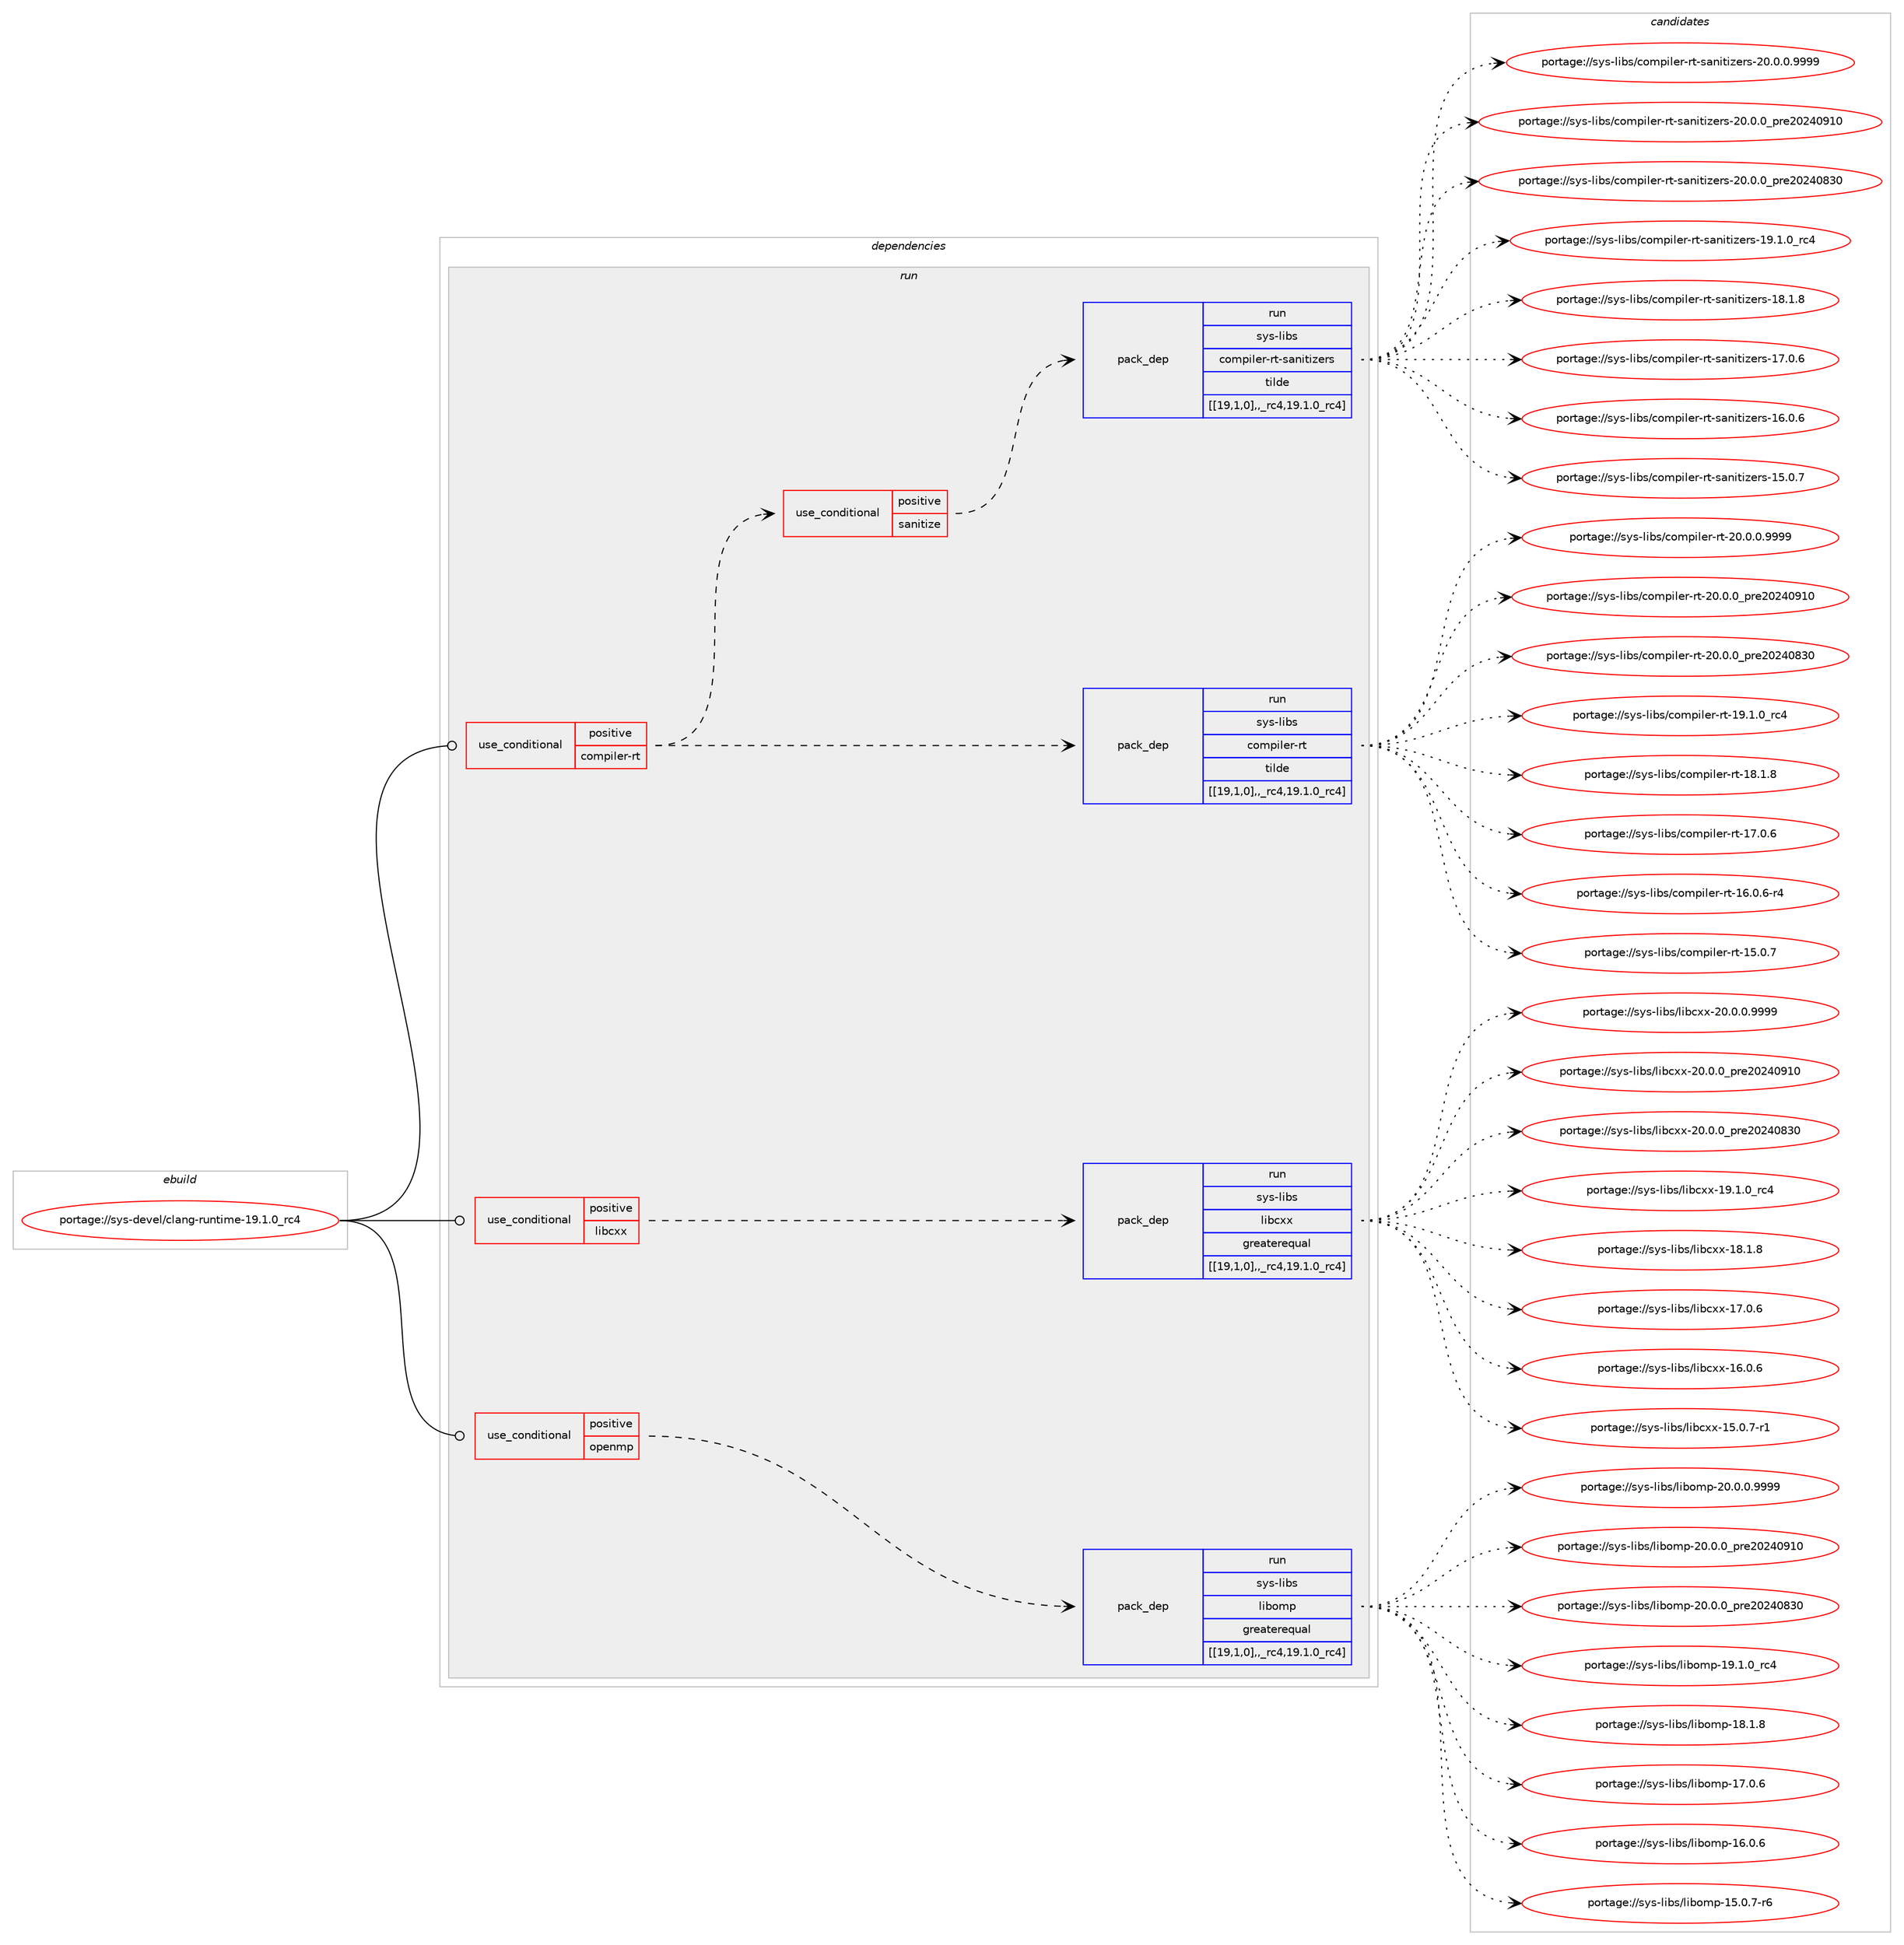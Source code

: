 digraph prolog {

# *************
# Graph options
# *************

newrank=true;
concentrate=true;
compound=true;
graph [rankdir=LR,fontname=Helvetica,fontsize=10,ranksep=1.5];#, ranksep=2.5, nodesep=0.2];
edge  [arrowhead=vee];
node  [fontname=Helvetica,fontsize=10];

# **********
# The ebuild
# **********

subgraph cluster_leftcol {
color=gray;
label=<<i>ebuild</i>>;
id [label="portage://sys-devel/clang-runtime-19.1.0_rc4", color=red, width=4, href="../sys-devel/clang-runtime-19.1.0_rc4.svg"];
}

# ****************
# The dependencies
# ****************

subgraph cluster_midcol {
color=gray;
label=<<i>dependencies</i>>;
subgraph cluster_compile {
fillcolor="#eeeeee";
style=filled;
label=<<i>compile</i>>;
}
subgraph cluster_compileandrun {
fillcolor="#eeeeee";
style=filled;
label=<<i>compile and run</i>>;
}
subgraph cluster_run {
fillcolor="#eeeeee";
style=filled;
label=<<i>run</i>>;
subgraph cond119672 {
dependency450811 [label=<<TABLE BORDER="0" CELLBORDER="1" CELLSPACING="0" CELLPADDING="4"><TR><TD ROWSPAN="3" CELLPADDING="10">use_conditional</TD></TR><TR><TD>positive</TD></TR><TR><TD>compiler-rt</TD></TR></TABLE>>, shape=none, color=red];
subgraph pack328054 {
dependency450812 [label=<<TABLE BORDER="0" CELLBORDER="1" CELLSPACING="0" CELLPADDING="4" WIDTH="220"><TR><TD ROWSPAN="6" CELLPADDING="30">pack_dep</TD></TR><TR><TD WIDTH="110">run</TD></TR><TR><TD>sys-libs</TD></TR><TR><TD>compiler-rt</TD></TR><TR><TD>tilde</TD></TR><TR><TD>[[19,1,0],,_rc4,19.1.0_rc4]</TD></TR></TABLE>>, shape=none, color=blue];
}
dependency450811:e -> dependency450812:w [weight=20,style="dashed",arrowhead="vee"];
subgraph cond119673 {
dependency450813 [label=<<TABLE BORDER="0" CELLBORDER="1" CELLSPACING="0" CELLPADDING="4"><TR><TD ROWSPAN="3" CELLPADDING="10">use_conditional</TD></TR><TR><TD>positive</TD></TR><TR><TD>sanitize</TD></TR></TABLE>>, shape=none, color=red];
subgraph pack328055 {
dependency450814 [label=<<TABLE BORDER="0" CELLBORDER="1" CELLSPACING="0" CELLPADDING="4" WIDTH="220"><TR><TD ROWSPAN="6" CELLPADDING="30">pack_dep</TD></TR><TR><TD WIDTH="110">run</TD></TR><TR><TD>sys-libs</TD></TR><TR><TD>compiler-rt-sanitizers</TD></TR><TR><TD>tilde</TD></TR><TR><TD>[[19,1,0],,_rc4,19.1.0_rc4]</TD></TR></TABLE>>, shape=none, color=blue];
}
dependency450813:e -> dependency450814:w [weight=20,style="dashed",arrowhead="vee"];
}
dependency450811:e -> dependency450813:w [weight=20,style="dashed",arrowhead="vee"];
}
id:e -> dependency450811:w [weight=20,style="solid",arrowhead="odot"];
subgraph cond119674 {
dependency450815 [label=<<TABLE BORDER="0" CELLBORDER="1" CELLSPACING="0" CELLPADDING="4"><TR><TD ROWSPAN="3" CELLPADDING="10">use_conditional</TD></TR><TR><TD>positive</TD></TR><TR><TD>libcxx</TD></TR></TABLE>>, shape=none, color=red];
subgraph pack328056 {
dependency450816 [label=<<TABLE BORDER="0" CELLBORDER="1" CELLSPACING="0" CELLPADDING="4" WIDTH="220"><TR><TD ROWSPAN="6" CELLPADDING="30">pack_dep</TD></TR><TR><TD WIDTH="110">run</TD></TR><TR><TD>sys-libs</TD></TR><TR><TD>libcxx</TD></TR><TR><TD>greaterequal</TD></TR><TR><TD>[[19,1,0],,_rc4,19.1.0_rc4]</TD></TR></TABLE>>, shape=none, color=blue];
}
dependency450815:e -> dependency450816:w [weight=20,style="dashed",arrowhead="vee"];
}
id:e -> dependency450815:w [weight=20,style="solid",arrowhead="odot"];
subgraph cond119675 {
dependency450817 [label=<<TABLE BORDER="0" CELLBORDER="1" CELLSPACING="0" CELLPADDING="4"><TR><TD ROWSPAN="3" CELLPADDING="10">use_conditional</TD></TR><TR><TD>positive</TD></TR><TR><TD>openmp</TD></TR></TABLE>>, shape=none, color=red];
subgraph pack328057 {
dependency450818 [label=<<TABLE BORDER="0" CELLBORDER="1" CELLSPACING="0" CELLPADDING="4" WIDTH="220"><TR><TD ROWSPAN="6" CELLPADDING="30">pack_dep</TD></TR><TR><TD WIDTH="110">run</TD></TR><TR><TD>sys-libs</TD></TR><TR><TD>libomp</TD></TR><TR><TD>greaterequal</TD></TR><TR><TD>[[19,1,0],,_rc4,19.1.0_rc4]</TD></TR></TABLE>>, shape=none, color=blue];
}
dependency450817:e -> dependency450818:w [weight=20,style="dashed",arrowhead="vee"];
}
id:e -> dependency450817:w [weight=20,style="solid",arrowhead="odot"];
}
}

# **************
# The candidates
# **************

subgraph cluster_choices {
rank=same;
color=gray;
label=<<i>candidates</i>>;

subgraph choice328054 {
color=black;
nodesep=1;
choice1151211154510810598115479911110911210510810111445114116455048464846484657575757 [label="portage://sys-libs/compiler-rt-20.0.0.9999", color=red, width=4,href="../sys-libs/compiler-rt-20.0.0.9999.svg"];
choice115121115451081059811547991111091121051081011144511411645504846484648951121141015048505248574948 [label="portage://sys-libs/compiler-rt-20.0.0_pre20240910", color=red, width=4,href="../sys-libs/compiler-rt-20.0.0_pre20240910.svg"];
choice115121115451081059811547991111091121051081011144511411645504846484648951121141015048505248565148 [label="portage://sys-libs/compiler-rt-20.0.0_pre20240830", color=red, width=4,href="../sys-libs/compiler-rt-20.0.0_pre20240830.svg"];
choice115121115451081059811547991111091121051081011144511411645495746494648951149952 [label="portage://sys-libs/compiler-rt-19.1.0_rc4", color=red, width=4,href="../sys-libs/compiler-rt-19.1.0_rc4.svg"];
choice115121115451081059811547991111091121051081011144511411645495646494656 [label="portage://sys-libs/compiler-rt-18.1.8", color=red, width=4,href="../sys-libs/compiler-rt-18.1.8.svg"];
choice115121115451081059811547991111091121051081011144511411645495546484654 [label="portage://sys-libs/compiler-rt-17.0.6", color=red, width=4,href="../sys-libs/compiler-rt-17.0.6.svg"];
choice1151211154510810598115479911110911210510810111445114116454954464846544511452 [label="portage://sys-libs/compiler-rt-16.0.6-r4", color=red, width=4,href="../sys-libs/compiler-rt-16.0.6-r4.svg"];
choice115121115451081059811547991111091121051081011144511411645495346484655 [label="portage://sys-libs/compiler-rt-15.0.7", color=red, width=4,href="../sys-libs/compiler-rt-15.0.7.svg"];
dependency450812:e -> choice1151211154510810598115479911110911210510810111445114116455048464846484657575757:w [style=dotted,weight="100"];
dependency450812:e -> choice115121115451081059811547991111091121051081011144511411645504846484648951121141015048505248574948:w [style=dotted,weight="100"];
dependency450812:e -> choice115121115451081059811547991111091121051081011144511411645504846484648951121141015048505248565148:w [style=dotted,weight="100"];
dependency450812:e -> choice115121115451081059811547991111091121051081011144511411645495746494648951149952:w [style=dotted,weight="100"];
dependency450812:e -> choice115121115451081059811547991111091121051081011144511411645495646494656:w [style=dotted,weight="100"];
dependency450812:e -> choice115121115451081059811547991111091121051081011144511411645495546484654:w [style=dotted,weight="100"];
dependency450812:e -> choice1151211154510810598115479911110911210510810111445114116454954464846544511452:w [style=dotted,weight="100"];
dependency450812:e -> choice115121115451081059811547991111091121051081011144511411645495346484655:w [style=dotted,weight="100"];
}
subgraph choice328055 {
color=black;
nodesep=1;
choice11512111545108105981154799111109112105108101114451141164511597110105116105122101114115455048464846484657575757 [label="portage://sys-libs/compiler-rt-sanitizers-20.0.0.9999", color=red, width=4,href="../sys-libs/compiler-rt-sanitizers-20.0.0.9999.svg"];
choice1151211154510810598115479911110911210510810111445114116451159711010511610512210111411545504846484648951121141015048505248574948 [label="portage://sys-libs/compiler-rt-sanitizers-20.0.0_pre20240910", color=red, width=4,href="../sys-libs/compiler-rt-sanitizers-20.0.0_pre20240910.svg"];
choice1151211154510810598115479911110911210510810111445114116451159711010511610512210111411545504846484648951121141015048505248565148 [label="portage://sys-libs/compiler-rt-sanitizers-20.0.0_pre20240830", color=red, width=4,href="../sys-libs/compiler-rt-sanitizers-20.0.0_pre20240830.svg"];
choice1151211154510810598115479911110911210510810111445114116451159711010511610512210111411545495746494648951149952 [label="portage://sys-libs/compiler-rt-sanitizers-19.1.0_rc4", color=red, width=4,href="../sys-libs/compiler-rt-sanitizers-19.1.0_rc4.svg"];
choice1151211154510810598115479911110911210510810111445114116451159711010511610512210111411545495646494656 [label="portage://sys-libs/compiler-rt-sanitizers-18.1.8", color=red, width=4,href="../sys-libs/compiler-rt-sanitizers-18.1.8.svg"];
choice1151211154510810598115479911110911210510810111445114116451159711010511610512210111411545495546484654 [label="portage://sys-libs/compiler-rt-sanitizers-17.0.6", color=red, width=4,href="../sys-libs/compiler-rt-sanitizers-17.0.6.svg"];
choice1151211154510810598115479911110911210510810111445114116451159711010511610512210111411545495446484654 [label="portage://sys-libs/compiler-rt-sanitizers-16.0.6", color=red, width=4,href="../sys-libs/compiler-rt-sanitizers-16.0.6.svg"];
choice1151211154510810598115479911110911210510810111445114116451159711010511610512210111411545495346484655 [label="portage://sys-libs/compiler-rt-sanitizers-15.0.7", color=red, width=4,href="../sys-libs/compiler-rt-sanitizers-15.0.7.svg"];
dependency450814:e -> choice11512111545108105981154799111109112105108101114451141164511597110105116105122101114115455048464846484657575757:w [style=dotted,weight="100"];
dependency450814:e -> choice1151211154510810598115479911110911210510810111445114116451159711010511610512210111411545504846484648951121141015048505248574948:w [style=dotted,weight="100"];
dependency450814:e -> choice1151211154510810598115479911110911210510810111445114116451159711010511610512210111411545504846484648951121141015048505248565148:w [style=dotted,weight="100"];
dependency450814:e -> choice1151211154510810598115479911110911210510810111445114116451159711010511610512210111411545495746494648951149952:w [style=dotted,weight="100"];
dependency450814:e -> choice1151211154510810598115479911110911210510810111445114116451159711010511610512210111411545495646494656:w [style=dotted,weight="100"];
dependency450814:e -> choice1151211154510810598115479911110911210510810111445114116451159711010511610512210111411545495546484654:w [style=dotted,weight="100"];
dependency450814:e -> choice1151211154510810598115479911110911210510810111445114116451159711010511610512210111411545495446484654:w [style=dotted,weight="100"];
dependency450814:e -> choice1151211154510810598115479911110911210510810111445114116451159711010511610512210111411545495346484655:w [style=dotted,weight="100"];
}
subgraph choice328056 {
color=black;
nodesep=1;
choice1151211154510810598115471081059899120120455048464846484657575757 [label="portage://sys-libs/libcxx-20.0.0.9999", color=red, width=4,href="../sys-libs/libcxx-20.0.0.9999.svg"];
choice115121115451081059811547108105989912012045504846484648951121141015048505248574948 [label="portage://sys-libs/libcxx-20.0.0_pre20240910", color=red, width=4,href="../sys-libs/libcxx-20.0.0_pre20240910.svg"];
choice115121115451081059811547108105989912012045504846484648951121141015048505248565148 [label="portage://sys-libs/libcxx-20.0.0_pre20240830", color=red, width=4,href="../sys-libs/libcxx-20.0.0_pre20240830.svg"];
choice115121115451081059811547108105989912012045495746494648951149952 [label="portage://sys-libs/libcxx-19.1.0_rc4", color=red, width=4,href="../sys-libs/libcxx-19.1.0_rc4.svg"];
choice115121115451081059811547108105989912012045495646494656 [label="portage://sys-libs/libcxx-18.1.8", color=red, width=4,href="../sys-libs/libcxx-18.1.8.svg"];
choice115121115451081059811547108105989912012045495546484654 [label="portage://sys-libs/libcxx-17.0.6", color=red, width=4,href="../sys-libs/libcxx-17.0.6.svg"];
choice115121115451081059811547108105989912012045495446484654 [label="portage://sys-libs/libcxx-16.0.6", color=red, width=4,href="../sys-libs/libcxx-16.0.6.svg"];
choice1151211154510810598115471081059899120120454953464846554511449 [label="portage://sys-libs/libcxx-15.0.7-r1", color=red, width=4,href="../sys-libs/libcxx-15.0.7-r1.svg"];
dependency450816:e -> choice1151211154510810598115471081059899120120455048464846484657575757:w [style=dotted,weight="100"];
dependency450816:e -> choice115121115451081059811547108105989912012045504846484648951121141015048505248574948:w [style=dotted,weight="100"];
dependency450816:e -> choice115121115451081059811547108105989912012045504846484648951121141015048505248565148:w [style=dotted,weight="100"];
dependency450816:e -> choice115121115451081059811547108105989912012045495746494648951149952:w [style=dotted,weight="100"];
dependency450816:e -> choice115121115451081059811547108105989912012045495646494656:w [style=dotted,weight="100"];
dependency450816:e -> choice115121115451081059811547108105989912012045495546484654:w [style=dotted,weight="100"];
dependency450816:e -> choice115121115451081059811547108105989912012045495446484654:w [style=dotted,weight="100"];
dependency450816:e -> choice1151211154510810598115471081059899120120454953464846554511449:w [style=dotted,weight="100"];
}
subgraph choice328057 {
color=black;
nodesep=1;
choice11512111545108105981154710810598111109112455048464846484657575757 [label="portage://sys-libs/libomp-20.0.0.9999", color=red, width=4,href="../sys-libs/libomp-20.0.0.9999.svg"];
choice1151211154510810598115471081059811110911245504846484648951121141015048505248574948 [label="portage://sys-libs/libomp-20.0.0_pre20240910", color=red, width=4,href="../sys-libs/libomp-20.0.0_pre20240910.svg"];
choice1151211154510810598115471081059811110911245504846484648951121141015048505248565148 [label="portage://sys-libs/libomp-20.0.0_pre20240830", color=red, width=4,href="../sys-libs/libomp-20.0.0_pre20240830.svg"];
choice1151211154510810598115471081059811110911245495746494648951149952 [label="portage://sys-libs/libomp-19.1.0_rc4", color=red, width=4,href="../sys-libs/libomp-19.1.0_rc4.svg"];
choice1151211154510810598115471081059811110911245495646494656 [label="portage://sys-libs/libomp-18.1.8", color=red, width=4,href="../sys-libs/libomp-18.1.8.svg"];
choice1151211154510810598115471081059811110911245495546484654 [label="portage://sys-libs/libomp-17.0.6", color=red, width=4,href="../sys-libs/libomp-17.0.6.svg"];
choice1151211154510810598115471081059811110911245495446484654 [label="portage://sys-libs/libomp-16.0.6", color=red, width=4,href="../sys-libs/libomp-16.0.6.svg"];
choice11512111545108105981154710810598111109112454953464846554511454 [label="portage://sys-libs/libomp-15.0.7-r6", color=red, width=4,href="../sys-libs/libomp-15.0.7-r6.svg"];
dependency450818:e -> choice11512111545108105981154710810598111109112455048464846484657575757:w [style=dotted,weight="100"];
dependency450818:e -> choice1151211154510810598115471081059811110911245504846484648951121141015048505248574948:w [style=dotted,weight="100"];
dependency450818:e -> choice1151211154510810598115471081059811110911245504846484648951121141015048505248565148:w [style=dotted,weight="100"];
dependency450818:e -> choice1151211154510810598115471081059811110911245495746494648951149952:w [style=dotted,weight="100"];
dependency450818:e -> choice1151211154510810598115471081059811110911245495646494656:w [style=dotted,weight="100"];
dependency450818:e -> choice1151211154510810598115471081059811110911245495546484654:w [style=dotted,weight="100"];
dependency450818:e -> choice1151211154510810598115471081059811110911245495446484654:w [style=dotted,weight="100"];
dependency450818:e -> choice11512111545108105981154710810598111109112454953464846554511454:w [style=dotted,weight="100"];
}
}

}
